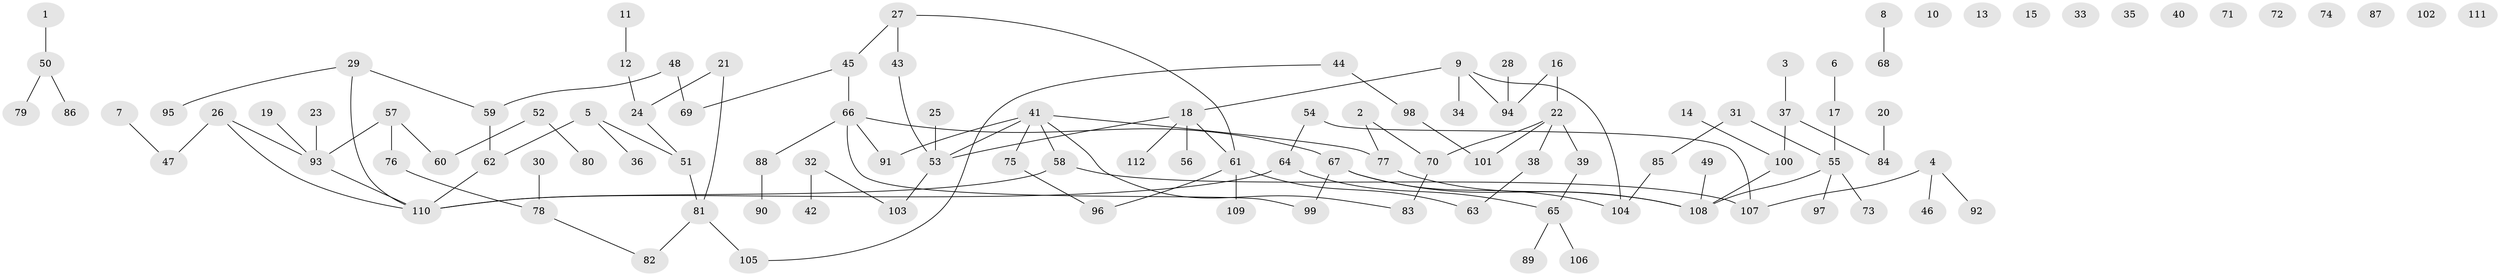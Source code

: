 // Generated by graph-tools (version 1.1) at 2025/00/03/09/25 03:00:44]
// undirected, 112 vertices, 115 edges
graph export_dot {
graph [start="1"]
  node [color=gray90,style=filled];
  1;
  2;
  3;
  4;
  5;
  6;
  7;
  8;
  9;
  10;
  11;
  12;
  13;
  14;
  15;
  16;
  17;
  18;
  19;
  20;
  21;
  22;
  23;
  24;
  25;
  26;
  27;
  28;
  29;
  30;
  31;
  32;
  33;
  34;
  35;
  36;
  37;
  38;
  39;
  40;
  41;
  42;
  43;
  44;
  45;
  46;
  47;
  48;
  49;
  50;
  51;
  52;
  53;
  54;
  55;
  56;
  57;
  58;
  59;
  60;
  61;
  62;
  63;
  64;
  65;
  66;
  67;
  68;
  69;
  70;
  71;
  72;
  73;
  74;
  75;
  76;
  77;
  78;
  79;
  80;
  81;
  82;
  83;
  84;
  85;
  86;
  87;
  88;
  89;
  90;
  91;
  92;
  93;
  94;
  95;
  96;
  97;
  98;
  99;
  100;
  101;
  102;
  103;
  104;
  105;
  106;
  107;
  108;
  109;
  110;
  111;
  112;
  1 -- 50;
  2 -- 70;
  2 -- 77;
  3 -- 37;
  4 -- 46;
  4 -- 92;
  4 -- 107;
  5 -- 36;
  5 -- 51;
  5 -- 62;
  6 -- 17;
  7 -- 47;
  8 -- 68;
  9 -- 18;
  9 -- 34;
  9 -- 94;
  9 -- 104;
  11 -- 12;
  12 -- 24;
  14 -- 100;
  16 -- 22;
  16 -- 94;
  17 -- 55;
  18 -- 53;
  18 -- 56;
  18 -- 61;
  18 -- 112;
  19 -- 93;
  20 -- 84;
  21 -- 24;
  21 -- 81;
  22 -- 38;
  22 -- 39;
  22 -- 70;
  22 -- 101;
  23 -- 93;
  24 -- 51;
  25 -- 53;
  26 -- 47;
  26 -- 93;
  26 -- 110;
  27 -- 43;
  27 -- 45;
  27 -- 61;
  28 -- 94;
  29 -- 59;
  29 -- 95;
  29 -- 110;
  30 -- 78;
  31 -- 55;
  31 -- 85;
  32 -- 42;
  32 -- 103;
  37 -- 84;
  37 -- 100;
  38 -- 63;
  39 -- 65;
  41 -- 53;
  41 -- 58;
  41 -- 75;
  41 -- 77;
  41 -- 83;
  41 -- 91;
  43 -- 53;
  44 -- 98;
  44 -- 105;
  45 -- 66;
  45 -- 69;
  48 -- 59;
  48 -- 69;
  49 -- 108;
  50 -- 79;
  50 -- 86;
  51 -- 81;
  52 -- 60;
  52 -- 80;
  53 -- 103;
  54 -- 64;
  54 -- 107;
  55 -- 73;
  55 -- 97;
  55 -- 108;
  57 -- 60;
  57 -- 76;
  57 -- 93;
  58 -- 107;
  58 -- 110;
  59 -- 62;
  61 -- 63;
  61 -- 96;
  61 -- 109;
  62 -- 110;
  64 -- 65;
  64 -- 110;
  65 -- 89;
  65 -- 106;
  66 -- 67;
  66 -- 88;
  66 -- 91;
  66 -- 99;
  67 -- 99;
  67 -- 104;
  67 -- 108;
  70 -- 83;
  75 -- 96;
  76 -- 78;
  77 -- 108;
  78 -- 82;
  81 -- 82;
  81 -- 105;
  85 -- 104;
  88 -- 90;
  93 -- 110;
  98 -- 101;
  100 -- 108;
}
